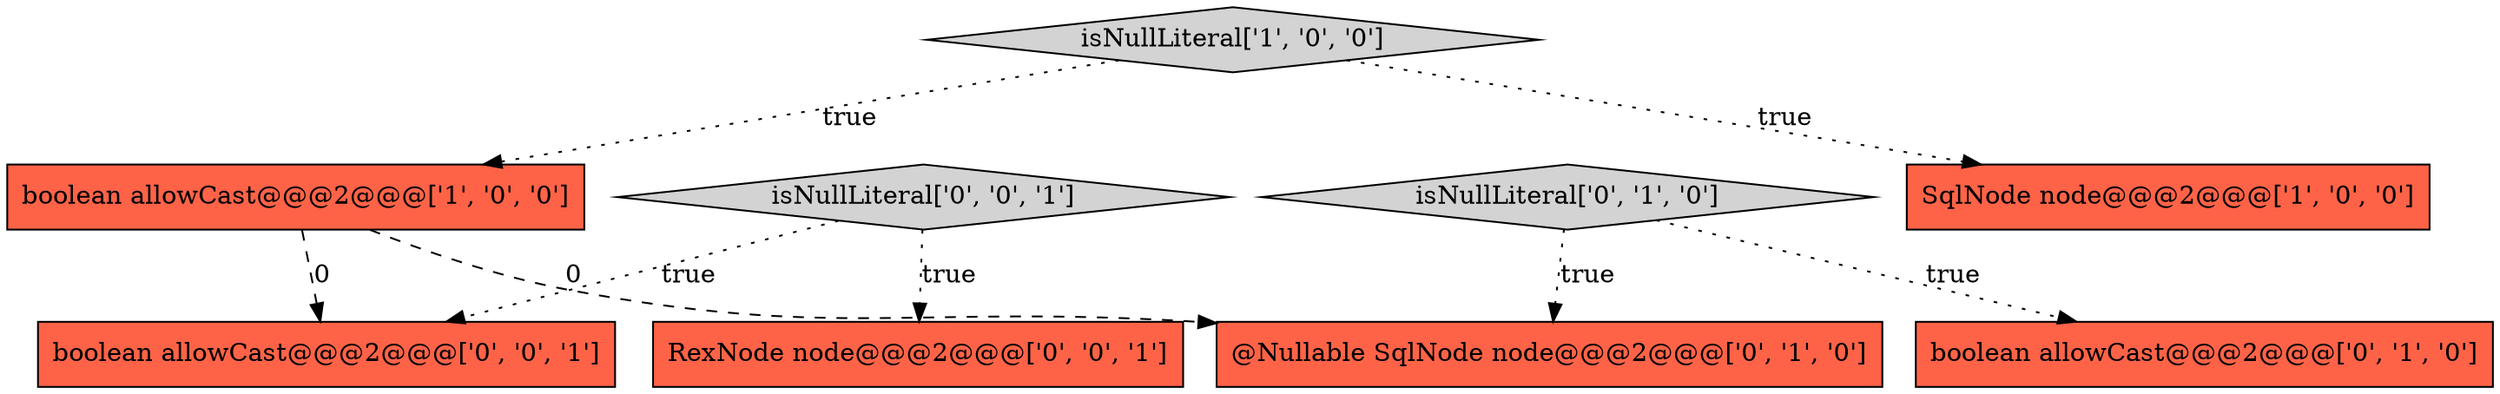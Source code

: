 digraph {
2 [style = filled, label = "boolean allowCast@@@2@@@['1', '0', '0']", fillcolor = tomato, shape = box image = "AAA1AAABBB1BBB"];
6 [style = filled, label = "RexNode node@@@2@@@['0', '0', '1']", fillcolor = tomato, shape = box image = "AAA0AAABBB3BBB"];
5 [style = filled, label = "isNullLiteral['0', '1', '0']", fillcolor = lightgray, shape = diamond image = "AAA0AAABBB2BBB"];
8 [style = filled, label = "isNullLiteral['0', '0', '1']", fillcolor = lightgray, shape = diamond image = "AAA0AAABBB3BBB"];
3 [style = filled, label = "boolean allowCast@@@2@@@['0', '1', '0']", fillcolor = tomato, shape = box image = "AAA0AAABBB2BBB"];
7 [style = filled, label = "boolean allowCast@@@2@@@['0', '0', '1']", fillcolor = tomato, shape = box image = "AAA0AAABBB3BBB"];
4 [style = filled, label = "@Nullable SqlNode node@@@2@@@['0', '1', '0']", fillcolor = tomato, shape = box image = "AAA1AAABBB2BBB"];
1 [style = filled, label = "SqlNode node@@@2@@@['1', '0', '0']", fillcolor = tomato, shape = box image = "AAA0AAABBB1BBB"];
0 [style = filled, label = "isNullLiteral['1', '0', '0']", fillcolor = lightgray, shape = diamond image = "AAA0AAABBB1BBB"];
8->7 [style = dotted, label="true"];
2->4 [style = dashed, label="0"];
0->2 [style = dotted, label="true"];
8->6 [style = dotted, label="true"];
5->3 [style = dotted, label="true"];
2->7 [style = dashed, label="0"];
5->4 [style = dotted, label="true"];
0->1 [style = dotted, label="true"];
}
